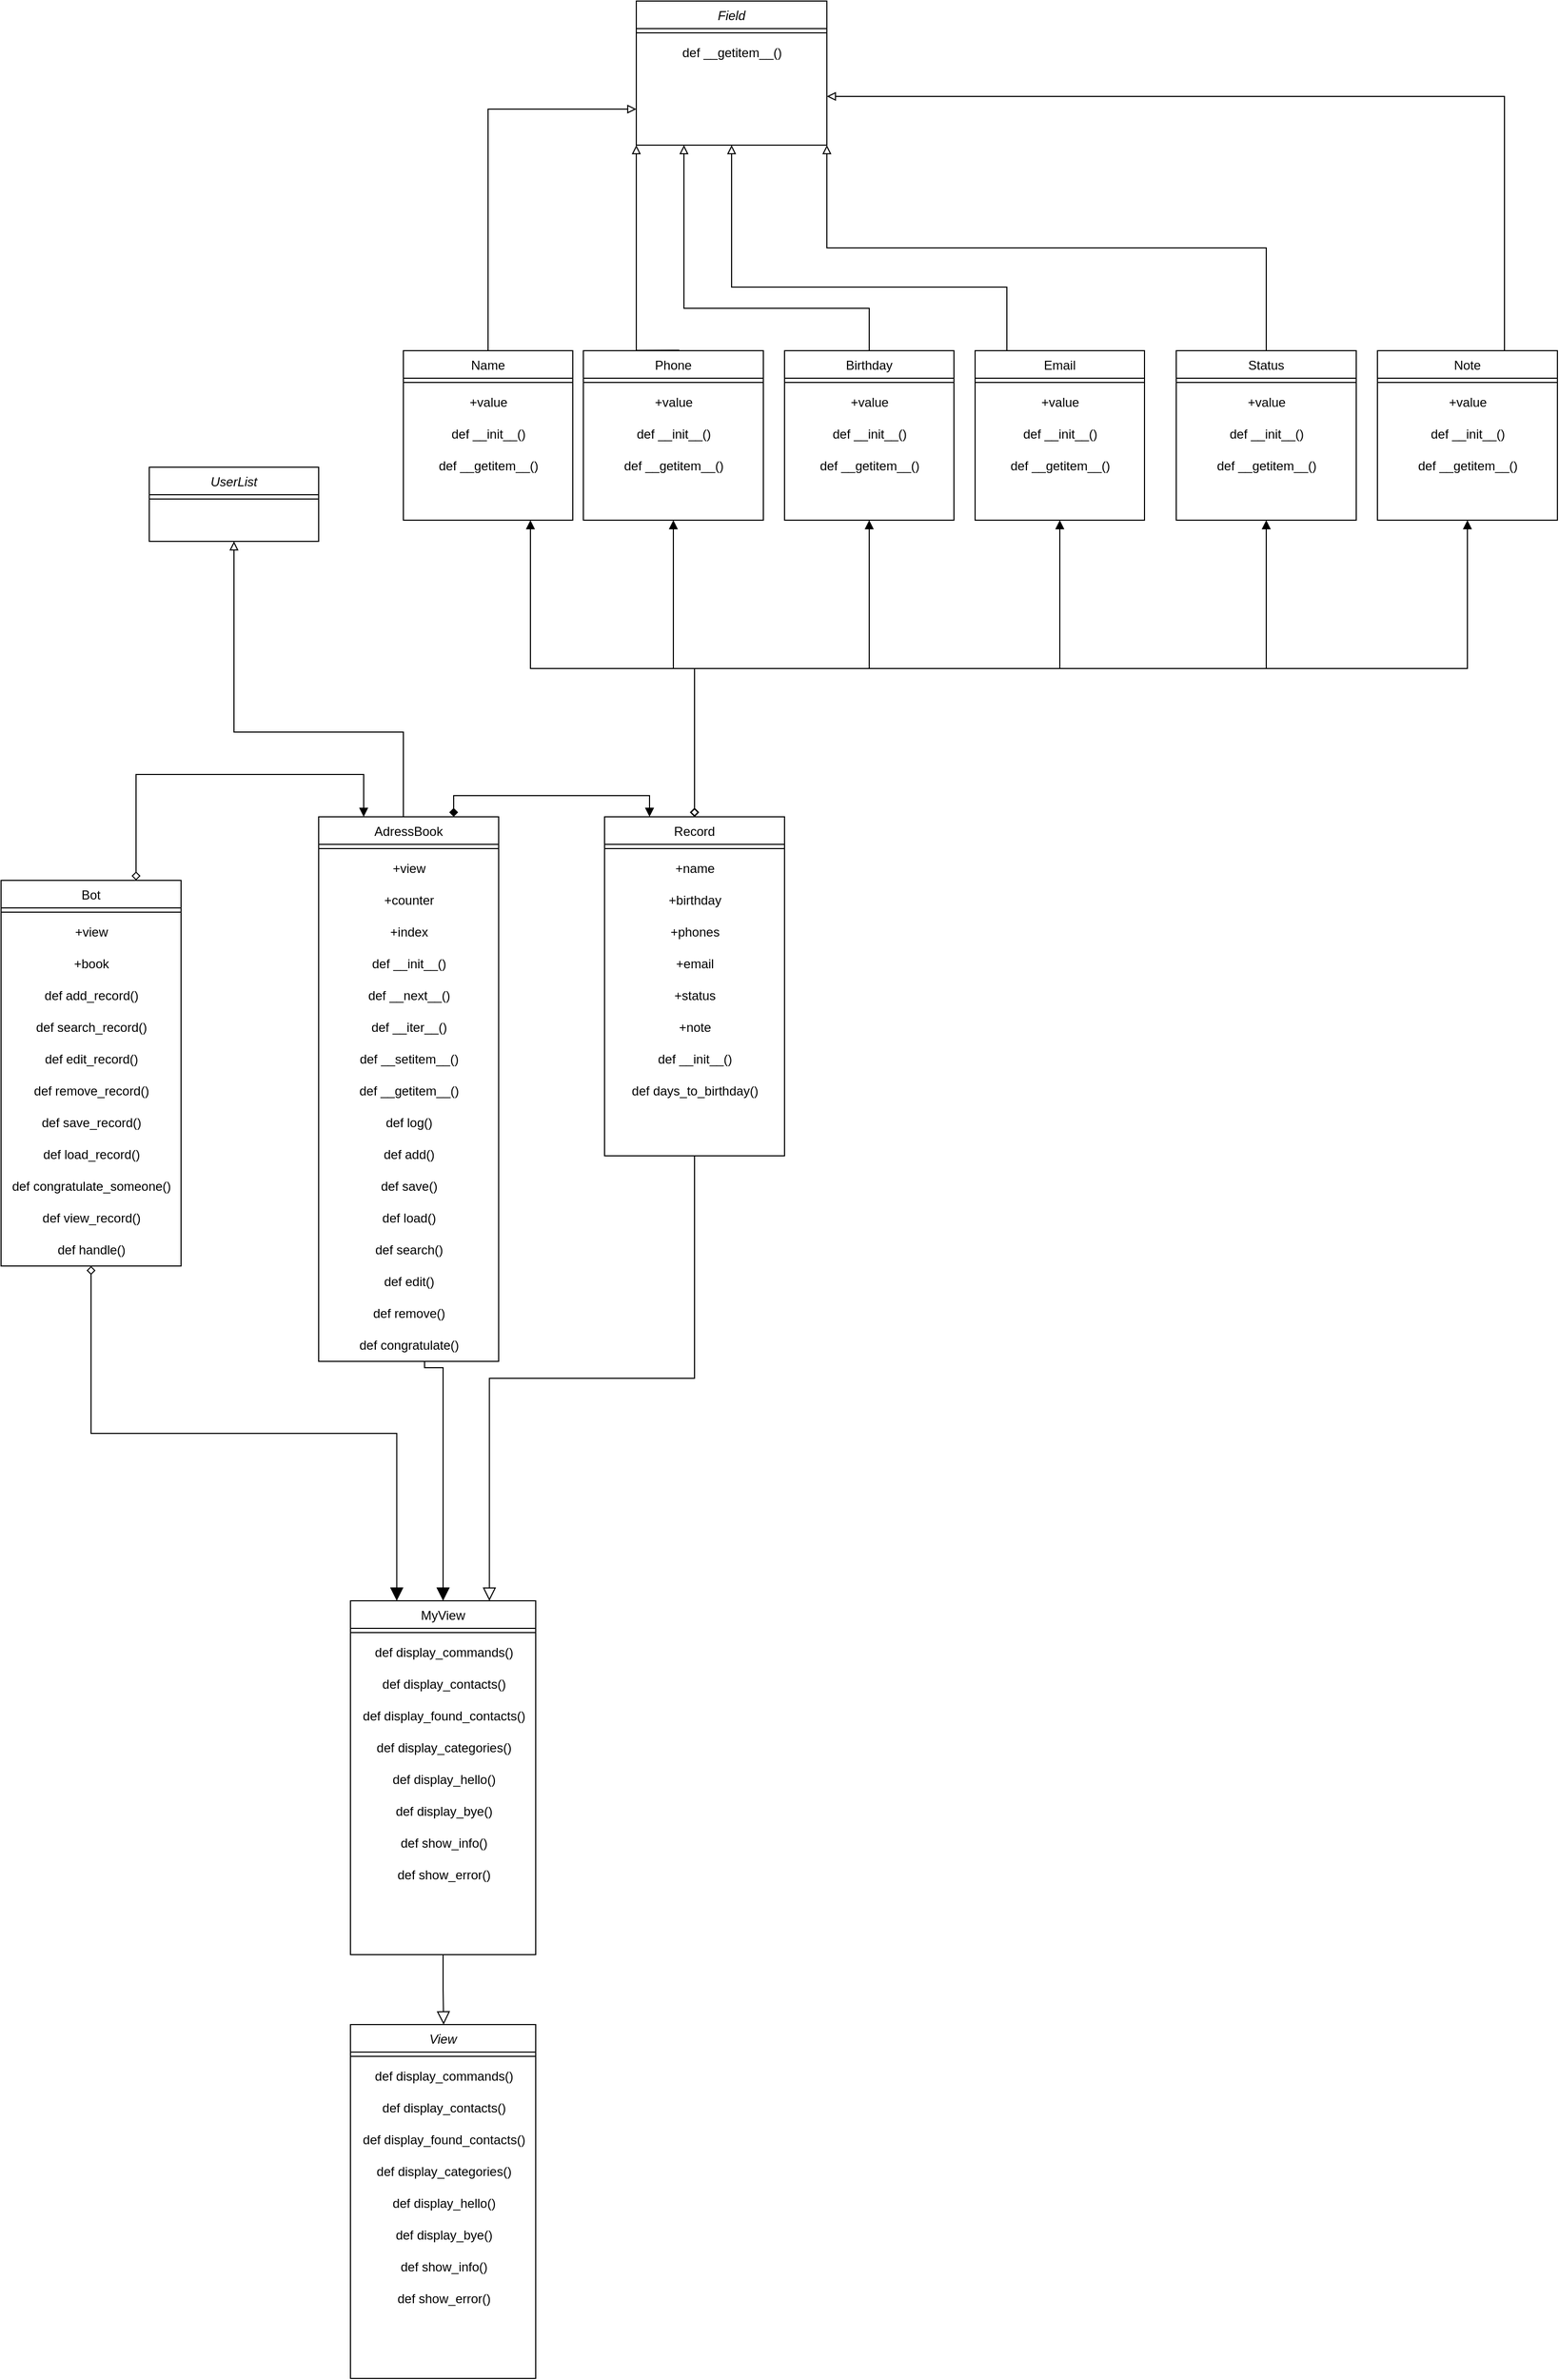 <mxfile version="21.6.5" type="device">
  <diagram id="C5RBs43oDa-KdzZeNtuy" name="Page-1">
    <mxGraphModel dx="1434" dy="1925" grid="1" gridSize="10" guides="1" tooltips="1" connect="1" arrows="1" fold="1" page="1" pageScale="1" pageWidth="827" pageHeight="1169" math="0" shadow="0">
      <root>
        <mxCell id="WIyWlLk6GJQsqaUBKTNV-0" />
        <mxCell id="WIyWlLk6GJQsqaUBKTNV-1" parent="WIyWlLk6GJQsqaUBKTNV-0" />
        <mxCell id="T7vYyCKPLBYJbimaWmHa-250" style="edgeStyle=orthogonalEdgeStyle;rounded=0;orthogonalLoop=1;jettySize=auto;html=1;exitX=0.75;exitY=0;exitDx=0;exitDy=0;entryX=0.25;entryY=0;entryDx=0;entryDy=0;fontFamily=Helvetica;fontSize=12;fontColor=default;endArrow=block;endFill=1;startArrow=diamond;startFill=0;" edge="1" parent="WIyWlLk6GJQsqaUBKTNV-1" source="zkfFHV4jXpPFQw0GAbJ--6" target="zkfFHV4jXpPFQw0GAbJ--13">
          <mxGeometry relative="1" as="geometry">
            <Array as="points">
              <mxPoint x="188" y="-160" />
              <mxPoint x="403" y="-160" />
            </Array>
          </mxGeometry>
        </mxCell>
        <mxCell id="zkfFHV4jXpPFQw0GAbJ--6" value="Bot" style="swimlane;fontStyle=0;align=center;verticalAlign=top;childLayout=stackLayout;horizontal=1;startSize=26;horizontalStack=0;resizeParent=1;resizeLast=0;collapsible=1;marginBottom=0;rounded=0;shadow=0;strokeWidth=1;" parent="WIyWlLk6GJQsqaUBKTNV-1" vertex="1">
          <mxGeometry x="60" y="-60" width="170" height="364" as="geometry">
            <mxRectangle x="130" y="380" width="160" height="26" as="alternateBounds" />
          </mxGeometry>
        </mxCell>
        <mxCell id="zkfFHV4jXpPFQw0GAbJ--9" value="" style="line;html=1;strokeWidth=1;align=left;verticalAlign=middle;spacingTop=-1;spacingLeft=3;spacingRight=3;rotatable=0;labelPosition=right;points=[];portConstraint=eastwest;" parent="zkfFHV4jXpPFQw0GAbJ--6" vertex="1">
          <mxGeometry y="26" width="170" height="8" as="geometry" />
        </mxCell>
        <mxCell id="T7vYyCKPLBYJbimaWmHa-43" value="+view" style="text;html=1;align=center;verticalAlign=middle;resizable=0;points=[];autosize=1;strokeColor=none;fillColor=none;fontSize=12;fontFamily=Helvetica;fontColor=default;" vertex="1" parent="zkfFHV4jXpPFQw0GAbJ--6">
          <mxGeometry y="34" width="170" height="30" as="geometry" />
        </mxCell>
        <mxCell id="T7vYyCKPLBYJbimaWmHa-252" value="+book" style="text;html=1;align=center;verticalAlign=middle;resizable=0;points=[];autosize=1;strokeColor=none;fillColor=none;fontSize=12;fontFamily=Helvetica;fontColor=default;" vertex="1" parent="zkfFHV4jXpPFQw0GAbJ--6">
          <mxGeometry y="64" width="170" height="30" as="geometry" />
        </mxCell>
        <mxCell id="T7vYyCKPLBYJbimaWmHa-35" value="def add_record()" style="text;html=1;align=center;verticalAlign=middle;resizable=0;points=[];autosize=1;strokeColor=none;fillColor=none;fontSize=12;fontFamily=Helvetica;fontColor=default;" vertex="1" parent="zkfFHV4jXpPFQw0GAbJ--6">
          <mxGeometry y="94" width="170" height="30" as="geometry" />
        </mxCell>
        <mxCell id="T7vYyCKPLBYJbimaWmHa-36" value="def search_record()" style="text;html=1;align=center;verticalAlign=middle;resizable=0;points=[];autosize=1;strokeColor=none;fillColor=none;fontSize=12;fontFamily=Helvetica;fontColor=default;" vertex="1" parent="zkfFHV4jXpPFQw0GAbJ--6">
          <mxGeometry y="124" width="170" height="30" as="geometry" />
        </mxCell>
        <mxCell id="T7vYyCKPLBYJbimaWmHa-37" value="def edit_record()" style="text;html=1;align=center;verticalAlign=middle;resizable=0;points=[];autosize=1;strokeColor=none;fillColor=none;fontSize=12;fontFamily=Helvetica;fontColor=default;" vertex="1" parent="zkfFHV4jXpPFQw0GAbJ--6">
          <mxGeometry y="154" width="170" height="30" as="geometry" />
        </mxCell>
        <mxCell id="T7vYyCKPLBYJbimaWmHa-38" value="def remove_record()" style="text;html=1;align=center;verticalAlign=middle;resizable=0;points=[];autosize=1;strokeColor=none;fillColor=none;fontSize=12;fontFamily=Helvetica;fontColor=default;" vertex="1" parent="zkfFHV4jXpPFQw0GAbJ--6">
          <mxGeometry y="184" width="170" height="30" as="geometry" />
        </mxCell>
        <mxCell id="T7vYyCKPLBYJbimaWmHa-39" value="def save_record()" style="text;html=1;align=center;verticalAlign=middle;resizable=0;points=[];autosize=1;strokeColor=none;fillColor=none;fontSize=12;fontFamily=Helvetica;fontColor=default;" vertex="1" parent="zkfFHV4jXpPFQw0GAbJ--6">
          <mxGeometry y="214" width="170" height="30" as="geometry" />
        </mxCell>
        <mxCell id="T7vYyCKPLBYJbimaWmHa-40" value="def load_record()" style="text;html=1;align=center;verticalAlign=middle;resizable=0;points=[];autosize=1;strokeColor=none;fillColor=none;fontSize=12;fontFamily=Helvetica;fontColor=default;" vertex="1" parent="zkfFHV4jXpPFQw0GAbJ--6">
          <mxGeometry y="244" width="170" height="30" as="geometry" />
        </mxCell>
        <mxCell id="T7vYyCKPLBYJbimaWmHa-41" value="def congratulate_someone()" style="text;html=1;align=center;verticalAlign=middle;resizable=0;points=[];autosize=1;strokeColor=none;fillColor=none;fontSize=12;fontFamily=Helvetica;fontColor=default;" vertex="1" parent="zkfFHV4jXpPFQw0GAbJ--6">
          <mxGeometry y="274" width="170" height="30" as="geometry" />
        </mxCell>
        <mxCell id="T7vYyCKPLBYJbimaWmHa-42" value="def view_record()" style="text;html=1;align=center;verticalAlign=middle;resizable=0;points=[];autosize=1;strokeColor=none;fillColor=none;fontSize=12;fontFamily=Helvetica;fontColor=default;" vertex="1" parent="zkfFHV4jXpPFQw0GAbJ--6">
          <mxGeometry y="304" width="170" height="30" as="geometry" />
        </mxCell>
        <mxCell id="T7vYyCKPLBYJbimaWmHa-253" value="def handle()" style="text;html=1;align=center;verticalAlign=middle;resizable=0;points=[];autosize=1;strokeColor=none;fillColor=none;fontSize=12;fontFamily=Helvetica;fontColor=default;" vertex="1" parent="zkfFHV4jXpPFQw0GAbJ--6">
          <mxGeometry y="334" width="170" height="30" as="geometry" />
        </mxCell>
        <mxCell id="zkfFHV4jXpPFQw0GAbJ--12" value="" style="endArrow=block;endSize=10;endFill=1;shadow=0;strokeWidth=1;rounded=0;edgeStyle=elbowEdgeStyle;elbow=vertical;entryX=0.25;entryY=0;entryDx=0;entryDy=0;startArrow=diamond;startFill=0;" parent="WIyWlLk6GJQsqaUBKTNV-1" source="zkfFHV4jXpPFQw0GAbJ--6" target="T7vYyCKPLBYJbimaWmHa-2" edge="1">
          <mxGeometry width="160" relative="1" as="geometry">
            <mxPoint x="200" y="203" as="sourcePoint" />
            <mxPoint x="470" y="580" as="targetPoint" />
          </mxGeometry>
        </mxCell>
        <mxCell id="T7vYyCKPLBYJbimaWmHa-247" style="edgeStyle=orthogonalEdgeStyle;rounded=0;orthogonalLoop=1;jettySize=auto;html=1;exitX=0.5;exitY=0;exitDx=0;exitDy=0;entryX=0.5;entryY=1;entryDx=0;entryDy=0;fontFamily=Helvetica;fontSize=12;fontColor=default;endArrow=block;endFill=0;" edge="1" parent="WIyWlLk6GJQsqaUBKTNV-1" source="zkfFHV4jXpPFQw0GAbJ--13" target="T7vYyCKPLBYJbimaWmHa-44">
          <mxGeometry relative="1" as="geometry">
            <Array as="points">
              <mxPoint x="440" y="-200" />
              <mxPoint x="280" y="-200" />
            </Array>
          </mxGeometry>
        </mxCell>
        <mxCell id="T7vYyCKPLBYJbimaWmHa-249" style="edgeStyle=orthogonalEdgeStyle;rounded=0;orthogonalLoop=1;jettySize=auto;html=1;exitX=0.75;exitY=0;exitDx=0;exitDy=0;entryX=0.25;entryY=0;entryDx=0;entryDy=0;fontFamily=Helvetica;fontSize=12;fontColor=default;startArrow=diamond;startFill=1;endArrow=block;endFill=1;" edge="1" parent="WIyWlLk6GJQsqaUBKTNV-1" source="zkfFHV4jXpPFQw0GAbJ--13" target="zkfFHV4jXpPFQw0GAbJ--17">
          <mxGeometry relative="1" as="geometry" />
        </mxCell>
        <mxCell id="zkfFHV4jXpPFQw0GAbJ--13" value="AdressBook" style="swimlane;fontStyle=0;align=center;verticalAlign=top;childLayout=stackLayout;horizontal=1;startSize=26;horizontalStack=0;resizeParent=1;resizeLast=0;collapsible=1;marginBottom=0;rounded=0;shadow=0;strokeWidth=1;" parent="WIyWlLk6GJQsqaUBKTNV-1" vertex="1">
          <mxGeometry x="360" y="-120" width="170" height="514" as="geometry">
            <mxRectangle x="340" y="380" width="170" height="26" as="alternateBounds" />
          </mxGeometry>
        </mxCell>
        <mxCell id="zkfFHV4jXpPFQw0GAbJ--15" value="" style="line;html=1;strokeWidth=1;align=left;verticalAlign=middle;spacingTop=-1;spacingLeft=3;spacingRight=3;rotatable=0;labelPosition=right;points=[];portConstraint=eastwest;" parent="zkfFHV4jXpPFQw0GAbJ--13" vertex="1">
          <mxGeometry y="26" width="170" height="8" as="geometry" />
        </mxCell>
        <mxCell id="T7vYyCKPLBYJbimaWmHa-255" value="+view" style="text;html=1;align=center;verticalAlign=middle;resizable=0;points=[];autosize=1;strokeColor=none;fillColor=none;fontSize=12;fontFamily=Helvetica;fontColor=default;" vertex="1" parent="zkfFHV4jXpPFQw0GAbJ--13">
          <mxGeometry y="34" width="170" height="30" as="geometry" />
        </mxCell>
        <mxCell id="T7vYyCKPLBYJbimaWmHa-254" value="+counter" style="text;html=1;align=center;verticalAlign=middle;resizable=0;points=[];autosize=1;strokeColor=none;fillColor=none;fontSize=12;fontFamily=Helvetica;fontColor=default;" vertex="1" parent="zkfFHV4jXpPFQw0GAbJ--13">
          <mxGeometry y="64" width="170" height="30" as="geometry" />
        </mxCell>
        <mxCell id="T7vYyCKPLBYJbimaWmHa-256" value="+index" style="text;html=1;align=center;verticalAlign=middle;resizable=0;points=[];autosize=1;strokeColor=none;fillColor=none;fontSize=12;fontFamily=Helvetica;fontColor=default;" vertex="1" parent="zkfFHV4jXpPFQw0GAbJ--13">
          <mxGeometry y="94" width="170" height="30" as="geometry" />
        </mxCell>
        <mxCell id="T7vYyCKPLBYJbimaWmHa-48" value="def __init__()" style="text;html=1;align=center;verticalAlign=middle;resizable=0;points=[];autosize=1;strokeColor=none;fillColor=none;fontSize=12;fontFamily=Helvetica;fontColor=default;" vertex="1" parent="zkfFHV4jXpPFQw0GAbJ--13">
          <mxGeometry y="124" width="170" height="30" as="geometry" />
        </mxCell>
        <mxCell id="T7vYyCKPLBYJbimaWmHa-49" value="def __next__()" style="text;html=1;align=center;verticalAlign=middle;resizable=0;points=[];autosize=1;strokeColor=none;fillColor=none;fontSize=12;fontFamily=Helvetica;fontColor=default;" vertex="1" parent="zkfFHV4jXpPFQw0GAbJ--13">
          <mxGeometry y="154" width="170" height="30" as="geometry" />
        </mxCell>
        <mxCell id="T7vYyCKPLBYJbimaWmHa-50" value="def __iter__()" style="text;html=1;align=center;verticalAlign=middle;resizable=0;points=[];autosize=1;strokeColor=none;fillColor=none;fontSize=12;fontFamily=Helvetica;fontColor=default;" vertex="1" parent="zkfFHV4jXpPFQw0GAbJ--13">
          <mxGeometry y="184" width="170" height="30" as="geometry" />
        </mxCell>
        <mxCell id="T7vYyCKPLBYJbimaWmHa-51" value="def __setitem__()" style="text;html=1;align=center;verticalAlign=middle;resizable=0;points=[];autosize=1;strokeColor=none;fillColor=none;fontSize=12;fontFamily=Helvetica;fontColor=default;" vertex="1" parent="zkfFHV4jXpPFQw0GAbJ--13">
          <mxGeometry y="214" width="170" height="30" as="geometry" />
        </mxCell>
        <mxCell id="T7vYyCKPLBYJbimaWmHa-52" value="def __getitem__()" style="text;html=1;align=center;verticalAlign=middle;resizable=0;points=[];autosize=1;strokeColor=none;fillColor=none;fontSize=12;fontFamily=Helvetica;fontColor=default;" vertex="1" parent="zkfFHV4jXpPFQw0GAbJ--13">
          <mxGeometry y="244" width="170" height="30" as="geometry" />
        </mxCell>
        <mxCell id="T7vYyCKPLBYJbimaWmHa-53" value="def log()" style="text;html=1;align=center;verticalAlign=middle;resizable=0;points=[];autosize=1;strokeColor=none;fillColor=none;fontSize=12;fontFamily=Helvetica;fontColor=default;" vertex="1" parent="zkfFHV4jXpPFQw0GAbJ--13">
          <mxGeometry y="274" width="170" height="30" as="geometry" />
        </mxCell>
        <mxCell id="T7vYyCKPLBYJbimaWmHa-54" value="def add()" style="text;html=1;align=center;verticalAlign=middle;resizable=0;points=[];autosize=1;strokeColor=none;fillColor=none;fontSize=12;fontFamily=Helvetica;fontColor=default;" vertex="1" parent="zkfFHV4jXpPFQw0GAbJ--13">
          <mxGeometry y="304" width="170" height="30" as="geometry" />
        </mxCell>
        <mxCell id="T7vYyCKPLBYJbimaWmHa-55" value="def save()" style="text;html=1;align=center;verticalAlign=middle;resizable=0;points=[];autosize=1;strokeColor=none;fillColor=none;fontSize=12;fontFamily=Helvetica;fontColor=default;" vertex="1" parent="zkfFHV4jXpPFQw0GAbJ--13">
          <mxGeometry y="334" width="170" height="30" as="geometry" />
        </mxCell>
        <mxCell id="T7vYyCKPLBYJbimaWmHa-56" value="def load()" style="text;html=1;align=center;verticalAlign=middle;resizable=0;points=[];autosize=1;strokeColor=none;fillColor=none;fontSize=12;fontFamily=Helvetica;fontColor=default;" vertex="1" parent="zkfFHV4jXpPFQw0GAbJ--13">
          <mxGeometry y="364" width="170" height="30" as="geometry" />
        </mxCell>
        <mxCell id="T7vYyCKPLBYJbimaWmHa-57" value="def search()" style="text;html=1;align=center;verticalAlign=middle;resizable=0;points=[];autosize=1;strokeColor=none;fillColor=none;fontSize=12;fontFamily=Helvetica;fontColor=default;" vertex="1" parent="zkfFHV4jXpPFQw0GAbJ--13">
          <mxGeometry y="394" width="170" height="30" as="geometry" />
        </mxCell>
        <mxCell id="T7vYyCKPLBYJbimaWmHa-58" value="def edit()" style="text;html=1;align=center;verticalAlign=middle;resizable=0;points=[];autosize=1;strokeColor=none;fillColor=none;fontSize=12;fontFamily=Helvetica;fontColor=default;" vertex="1" parent="zkfFHV4jXpPFQw0GAbJ--13">
          <mxGeometry y="424" width="170" height="30" as="geometry" />
        </mxCell>
        <mxCell id="T7vYyCKPLBYJbimaWmHa-59" value="def remove()" style="text;html=1;align=center;verticalAlign=middle;resizable=0;points=[];autosize=1;strokeColor=none;fillColor=none;fontSize=12;fontFamily=Helvetica;fontColor=default;" vertex="1" parent="zkfFHV4jXpPFQw0GAbJ--13">
          <mxGeometry y="454" width="170" height="30" as="geometry" />
        </mxCell>
        <mxCell id="T7vYyCKPLBYJbimaWmHa-60" value="def congratulate()" style="text;html=1;align=center;verticalAlign=middle;resizable=0;points=[];autosize=1;strokeColor=none;fillColor=none;fontSize=12;fontFamily=Helvetica;fontColor=default;" vertex="1" parent="zkfFHV4jXpPFQw0GAbJ--13">
          <mxGeometry y="484" width="170" height="30" as="geometry" />
        </mxCell>
        <mxCell id="zkfFHV4jXpPFQw0GAbJ--16" value="" style="endArrow=block;endSize=10;endFill=1;shadow=0;strokeWidth=1;rounded=0;edgeStyle=elbowEdgeStyle;elbow=vertical;entryX=0.5;entryY=0;entryDx=0;entryDy=0;" parent="WIyWlLk6GJQsqaUBKTNV-1" source="zkfFHV4jXpPFQw0GAbJ--13" target="T7vYyCKPLBYJbimaWmHa-2" edge="1">
          <mxGeometry width="160" relative="1" as="geometry">
            <mxPoint x="210" y="373" as="sourcePoint" />
            <mxPoint x="430" y="520" as="targetPoint" />
            <Array as="points">
              <mxPoint x="460" y="400" />
            </Array>
          </mxGeometry>
        </mxCell>
        <mxCell id="T7vYyCKPLBYJbimaWmHa-241" style="edgeStyle=orthogonalEdgeStyle;rounded=0;orthogonalLoop=1;jettySize=auto;html=1;exitX=0.5;exitY=0;exitDx=0;exitDy=0;entryX=0.75;entryY=1;entryDx=0;entryDy=0;fontFamily=Helvetica;fontSize=12;fontColor=default;startArrow=diamond;startFill=0;endArrow=block;endFill=1;" edge="1" parent="WIyWlLk6GJQsqaUBKTNV-1" source="zkfFHV4jXpPFQw0GAbJ--17" target="T7vYyCKPLBYJbimaWmHa-110">
          <mxGeometry relative="1" as="geometry" />
        </mxCell>
        <mxCell id="T7vYyCKPLBYJbimaWmHa-242" style="edgeStyle=orthogonalEdgeStyle;rounded=0;orthogonalLoop=1;jettySize=auto;html=1;exitX=0.5;exitY=0;exitDx=0;exitDy=0;entryX=0.5;entryY=1;entryDx=0;entryDy=0;fontFamily=Helvetica;fontSize=12;fontColor=default;startArrow=diamond;startFill=0;endArrow=block;endFill=1;" edge="1" parent="WIyWlLk6GJQsqaUBKTNV-1" source="zkfFHV4jXpPFQw0GAbJ--17" target="T7vYyCKPLBYJbimaWmHa-127">
          <mxGeometry relative="1" as="geometry" />
        </mxCell>
        <mxCell id="T7vYyCKPLBYJbimaWmHa-243" style="edgeStyle=orthogonalEdgeStyle;rounded=0;orthogonalLoop=1;jettySize=auto;html=1;exitX=0.5;exitY=0;exitDx=0;exitDy=0;entryX=0.5;entryY=1;entryDx=0;entryDy=0;fontFamily=Helvetica;fontSize=12;fontColor=default;startArrow=diamond;startFill=0;endArrow=block;endFill=1;" edge="1" parent="WIyWlLk6GJQsqaUBKTNV-1" source="zkfFHV4jXpPFQw0GAbJ--17" target="T7vYyCKPLBYJbimaWmHa-145">
          <mxGeometry relative="1" as="geometry" />
        </mxCell>
        <mxCell id="T7vYyCKPLBYJbimaWmHa-244" style="edgeStyle=orthogonalEdgeStyle;rounded=0;orthogonalLoop=1;jettySize=auto;html=1;exitX=0.5;exitY=0;exitDx=0;exitDy=0;entryX=0.5;entryY=1;entryDx=0;entryDy=0;fontFamily=Helvetica;fontSize=12;fontColor=default;startArrow=diamond;startFill=0;targetPerimeterSpacing=1;endArrow=block;endFill=1;" edge="1" parent="WIyWlLk6GJQsqaUBKTNV-1" source="zkfFHV4jXpPFQw0GAbJ--17" target="T7vYyCKPLBYJbimaWmHa-166">
          <mxGeometry relative="1" as="geometry" />
        </mxCell>
        <mxCell id="T7vYyCKPLBYJbimaWmHa-245" style="edgeStyle=orthogonalEdgeStyle;rounded=0;orthogonalLoop=1;jettySize=auto;html=1;exitX=0.5;exitY=0;exitDx=0;exitDy=0;entryX=0.5;entryY=1;entryDx=0;entryDy=0;fontFamily=Helvetica;fontSize=12;fontColor=default;startArrow=diamond;startFill=0;endArrow=block;endFill=1;" edge="1" parent="WIyWlLk6GJQsqaUBKTNV-1" source="zkfFHV4jXpPFQw0GAbJ--17" target="T7vYyCKPLBYJbimaWmHa-187">
          <mxGeometry relative="1" as="geometry" />
        </mxCell>
        <mxCell id="T7vYyCKPLBYJbimaWmHa-246" style="edgeStyle=orthogonalEdgeStyle;rounded=0;orthogonalLoop=1;jettySize=auto;html=1;exitX=0.5;exitY=0;exitDx=0;exitDy=0;entryX=0.5;entryY=1;entryDx=0;entryDy=0;fontFamily=Helvetica;fontSize=12;fontColor=default;startArrow=diamond;startFill=0;endArrow=block;endFill=1;" edge="1" parent="WIyWlLk6GJQsqaUBKTNV-1" source="zkfFHV4jXpPFQw0GAbJ--17" target="T7vYyCKPLBYJbimaWmHa-208">
          <mxGeometry relative="1" as="geometry" />
        </mxCell>
        <mxCell id="zkfFHV4jXpPFQw0GAbJ--17" value="Record" style="swimlane;fontStyle=0;align=center;verticalAlign=top;childLayout=stackLayout;horizontal=1;startSize=26;horizontalStack=0;resizeParent=1;resizeLast=0;collapsible=1;marginBottom=0;rounded=0;shadow=0;strokeWidth=1;" parent="WIyWlLk6GJQsqaUBKTNV-1" vertex="1">
          <mxGeometry x="630" y="-120" width="170" height="320" as="geometry">
            <mxRectangle x="550" y="140" width="160" height="26" as="alternateBounds" />
          </mxGeometry>
        </mxCell>
        <mxCell id="zkfFHV4jXpPFQw0GAbJ--23" value="" style="line;html=1;strokeWidth=1;align=left;verticalAlign=middle;spacingTop=-1;spacingLeft=3;spacingRight=3;rotatable=0;labelPosition=right;points=[];portConstraint=eastwest;" parent="zkfFHV4jXpPFQw0GAbJ--17" vertex="1">
          <mxGeometry y="26" width="170" height="8" as="geometry" />
        </mxCell>
        <mxCell id="T7vYyCKPLBYJbimaWmHa-65" value="+name" style="text;html=1;align=center;verticalAlign=middle;resizable=0;points=[];autosize=1;strokeColor=none;fillColor=none;fontSize=12;fontFamily=Helvetica;fontColor=default;" vertex="1" parent="zkfFHV4jXpPFQw0GAbJ--17">
          <mxGeometry y="34" width="170" height="30" as="geometry" />
        </mxCell>
        <mxCell id="T7vYyCKPLBYJbimaWmHa-66" value="+birthday" style="text;html=1;align=center;verticalAlign=middle;resizable=0;points=[];autosize=1;strokeColor=none;fillColor=none;fontSize=12;fontFamily=Helvetica;fontColor=default;" vertex="1" parent="zkfFHV4jXpPFQw0GAbJ--17">
          <mxGeometry y="64" width="170" height="30" as="geometry" />
        </mxCell>
        <mxCell id="T7vYyCKPLBYJbimaWmHa-67" value="+phones" style="text;html=1;align=center;verticalAlign=middle;resizable=0;points=[];autosize=1;strokeColor=none;fillColor=none;fontSize=12;fontFamily=Helvetica;fontColor=default;" vertex="1" parent="zkfFHV4jXpPFQw0GAbJ--17">
          <mxGeometry y="94" width="170" height="30" as="geometry" />
        </mxCell>
        <mxCell id="T7vYyCKPLBYJbimaWmHa-68" value="+email" style="text;html=1;align=center;verticalAlign=middle;resizable=0;points=[];autosize=1;strokeColor=none;fillColor=none;fontSize=12;fontFamily=Helvetica;fontColor=default;" vertex="1" parent="zkfFHV4jXpPFQw0GAbJ--17">
          <mxGeometry y="124" width="170" height="30" as="geometry" />
        </mxCell>
        <mxCell id="T7vYyCKPLBYJbimaWmHa-69" value="+status" style="text;html=1;align=center;verticalAlign=middle;resizable=0;points=[];autosize=1;strokeColor=none;fillColor=none;fontSize=12;fontFamily=Helvetica;fontColor=default;" vertex="1" parent="zkfFHV4jXpPFQw0GAbJ--17">
          <mxGeometry y="154" width="170" height="30" as="geometry" />
        </mxCell>
        <mxCell id="T7vYyCKPLBYJbimaWmHa-70" value="+note" style="text;html=1;align=center;verticalAlign=middle;resizable=0;points=[];autosize=1;strokeColor=none;fillColor=none;fontSize=12;fontFamily=Helvetica;fontColor=default;" vertex="1" parent="zkfFHV4jXpPFQw0GAbJ--17">
          <mxGeometry y="184" width="170" height="30" as="geometry" />
        </mxCell>
        <mxCell id="T7vYyCKPLBYJbimaWmHa-63" value="def __init__()" style="text;html=1;align=center;verticalAlign=middle;resizable=0;points=[];autosize=1;strokeColor=none;fillColor=none;fontSize=12;fontFamily=Helvetica;fontColor=default;" vertex="1" parent="zkfFHV4jXpPFQw0GAbJ--17">
          <mxGeometry y="214" width="170" height="30" as="geometry" />
        </mxCell>
        <mxCell id="T7vYyCKPLBYJbimaWmHa-64" value="def days_to_birthday()" style="text;html=1;align=center;verticalAlign=middle;resizable=0;points=[];autosize=1;strokeColor=none;fillColor=none;fontSize=12;fontFamily=Helvetica;fontColor=default;" vertex="1" parent="zkfFHV4jXpPFQw0GAbJ--17">
          <mxGeometry y="244" width="170" height="30" as="geometry" />
        </mxCell>
        <mxCell id="T7vYyCKPLBYJbimaWmHa-2" value="MyView" style="swimlane;fontStyle=0;align=center;verticalAlign=top;childLayout=stackLayout;horizontal=1;startSize=26;horizontalStack=0;resizeParent=1;resizeLast=0;collapsible=1;marginBottom=0;rounded=0;shadow=0;strokeWidth=1;" vertex="1" parent="WIyWlLk6GJQsqaUBKTNV-1">
          <mxGeometry x="390" y="620" width="175" height="334" as="geometry">
            <mxRectangle x="230" y="140" width="160" height="26" as="alternateBounds" />
          </mxGeometry>
        </mxCell>
        <mxCell id="T7vYyCKPLBYJbimaWmHa-3" value="" style="line;html=1;strokeWidth=1;align=left;verticalAlign=middle;spacingTop=-1;spacingLeft=3;spacingRight=3;rotatable=0;labelPosition=right;points=[];portConstraint=eastwest;" vertex="1" parent="T7vYyCKPLBYJbimaWmHa-2">
          <mxGeometry y="26" width="175" height="8" as="geometry" />
        </mxCell>
        <mxCell id="T7vYyCKPLBYJbimaWmHa-4" value="def display_commands()" style="text;html=1;align=center;verticalAlign=middle;resizable=0;points=[];autosize=1;strokeColor=none;fillColor=none;" vertex="1" parent="T7vYyCKPLBYJbimaWmHa-2">
          <mxGeometry y="34" width="175" height="30" as="geometry" />
        </mxCell>
        <mxCell id="T7vYyCKPLBYJbimaWmHa-7" value="def display_contacts()" style="text;html=1;align=center;verticalAlign=middle;resizable=0;points=[];autosize=1;strokeColor=none;fillColor=none;fontSize=12;fontFamily=Helvetica;fontColor=default;" vertex="1" parent="T7vYyCKPLBYJbimaWmHa-2">
          <mxGeometry y="64" width="175" height="30" as="geometry" />
        </mxCell>
        <mxCell id="T7vYyCKPLBYJbimaWmHa-8" value="def display_found_contacts()" style="text;html=1;align=center;verticalAlign=middle;resizable=0;points=[];autosize=1;strokeColor=none;fillColor=none;fontSize=12;fontFamily=Helvetica;fontColor=default;" vertex="1" parent="T7vYyCKPLBYJbimaWmHa-2">
          <mxGeometry y="94" width="175" height="30" as="geometry" />
        </mxCell>
        <mxCell id="T7vYyCKPLBYJbimaWmHa-9" value="def display_categories()" style="text;html=1;align=center;verticalAlign=middle;resizable=0;points=[];autosize=1;strokeColor=none;fillColor=none;fontSize=12;fontFamily=Helvetica;fontColor=default;" vertex="1" parent="T7vYyCKPLBYJbimaWmHa-2">
          <mxGeometry y="124" width="175" height="30" as="geometry" />
        </mxCell>
        <mxCell id="T7vYyCKPLBYJbimaWmHa-10" value="def display_hello()" style="text;html=1;align=center;verticalAlign=middle;resizable=0;points=[];autosize=1;strokeColor=none;fillColor=none;fontSize=12;fontFamily=Helvetica;fontColor=default;" vertex="1" parent="T7vYyCKPLBYJbimaWmHa-2">
          <mxGeometry y="154" width="175" height="30" as="geometry" />
        </mxCell>
        <mxCell id="T7vYyCKPLBYJbimaWmHa-11" value="def display_bye()" style="text;html=1;align=center;verticalAlign=middle;resizable=0;points=[];autosize=1;strokeColor=none;fillColor=none;fontSize=12;fontFamily=Helvetica;fontColor=default;" vertex="1" parent="T7vYyCKPLBYJbimaWmHa-2">
          <mxGeometry y="184" width="175" height="30" as="geometry" />
        </mxCell>
        <mxCell id="T7vYyCKPLBYJbimaWmHa-12" value="def show_info()" style="text;html=1;align=center;verticalAlign=middle;resizable=0;points=[];autosize=1;strokeColor=none;fillColor=none;fontSize=12;fontFamily=Helvetica;fontColor=default;" vertex="1" parent="T7vYyCKPLBYJbimaWmHa-2">
          <mxGeometry y="214" width="175" height="30" as="geometry" />
        </mxCell>
        <mxCell id="T7vYyCKPLBYJbimaWmHa-13" value="def show_error()" style="text;html=1;align=center;verticalAlign=middle;resizable=0;points=[];autosize=1;strokeColor=none;fillColor=none;fontSize=12;fontFamily=Helvetica;fontColor=default;" vertex="1" parent="T7vYyCKPLBYJbimaWmHa-2">
          <mxGeometry y="244" width="175" height="30" as="geometry" />
        </mxCell>
        <mxCell id="T7vYyCKPLBYJbimaWmHa-23" value="View" style="swimlane;fontStyle=2;align=center;verticalAlign=top;childLayout=stackLayout;horizontal=1;startSize=26;horizontalStack=0;resizeParent=1;resizeLast=0;collapsible=1;marginBottom=0;rounded=0;shadow=0;strokeWidth=1;" vertex="1" parent="WIyWlLk6GJQsqaUBKTNV-1">
          <mxGeometry x="390" y="1020" width="175" height="334" as="geometry">
            <mxRectangle x="230" y="140" width="160" height="26" as="alternateBounds" />
          </mxGeometry>
        </mxCell>
        <mxCell id="T7vYyCKPLBYJbimaWmHa-24" value="" style="line;html=1;strokeWidth=1;align=left;verticalAlign=middle;spacingTop=-1;spacingLeft=3;spacingRight=3;rotatable=0;labelPosition=right;points=[];portConstraint=eastwest;" vertex="1" parent="T7vYyCKPLBYJbimaWmHa-23">
          <mxGeometry y="26" width="175" height="8" as="geometry" />
        </mxCell>
        <mxCell id="T7vYyCKPLBYJbimaWmHa-25" value="def display_commands()" style="text;html=1;align=center;verticalAlign=middle;resizable=0;points=[];autosize=1;strokeColor=none;fillColor=none;" vertex="1" parent="T7vYyCKPLBYJbimaWmHa-23">
          <mxGeometry y="34" width="175" height="30" as="geometry" />
        </mxCell>
        <mxCell id="T7vYyCKPLBYJbimaWmHa-26" value="def display_contacts()" style="text;html=1;align=center;verticalAlign=middle;resizable=0;points=[];autosize=1;strokeColor=none;fillColor=none;fontSize=12;fontFamily=Helvetica;fontColor=default;" vertex="1" parent="T7vYyCKPLBYJbimaWmHa-23">
          <mxGeometry y="64" width="175" height="30" as="geometry" />
        </mxCell>
        <mxCell id="T7vYyCKPLBYJbimaWmHa-27" value="def display_found_contacts()" style="text;html=1;align=center;verticalAlign=middle;resizable=0;points=[];autosize=1;strokeColor=none;fillColor=none;fontSize=12;fontFamily=Helvetica;fontColor=default;" vertex="1" parent="T7vYyCKPLBYJbimaWmHa-23">
          <mxGeometry y="94" width="175" height="30" as="geometry" />
        </mxCell>
        <mxCell id="T7vYyCKPLBYJbimaWmHa-28" value="def display_categories()" style="text;html=1;align=center;verticalAlign=middle;resizable=0;points=[];autosize=1;strokeColor=none;fillColor=none;fontSize=12;fontFamily=Helvetica;fontColor=default;" vertex="1" parent="T7vYyCKPLBYJbimaWmHa-23">
          <mxGeometry y="124" width="175" height="30" as="geometry" />
        </mxCell>
        <mxCell id="T7vYyCKPLBYJbimaWmHa-29" value="def display_hello()" style="text;html=1;align=center;verticalAlign=middle;resizable=0;points=[];autosize=1;strokeColor=none;fillColor=none;fontSize=12;fontFamily=Helvetica;fontColor=default;" vertex="1" parent="T7vYyCKPLBYJbimaWmHa-23">
          <mxGeometry y="154" width="175" height="30" as="geometry" />
        </mxCell>
        <mxCell id="T7vYyCKPLBYJbimaWmHa-30" value="def display_bye()" style="text;html=1;align=center;verticalAlign=middle;resizable=0;points=[];autosize=1;strokeColor=none;fillColor=none;fontSize=12;fontFamily=Helvetica;fontColor=default;" vertex="1" parent="T7vYyCKPLBYJbimaWmHa-23">
          <mxGeometry y="184" width="175" height="30" as="geometry" />
        </mxCell>
        <mxCell id="T7vYyCKPLBYJbimaWmHa-31" value="def show_info()" style="text;html=1;align=center;verticalAlign=middle;resizable=0;points=[];autosize=1;strokeColor=none;fillColor=none;fontSize=12;fontFamily=Helvetica;fontColor=default;" vertex="1" parent="T7vYyCKPLBYJbimaWmHa-23">
          <mxGeometry y="214" width="175" height="30" as="geometry" />
        </mxCell>
        <mxCell id="T7vYyCKPLBYJbimaWmHa-32" value="def show_error()" style="text;html=1;align=center;verticalAlign=middle;resizable=0;points=[];autosize=1;strokeColor=none;fillColor=none;fontSize=12;fontFamily=Helvetica;fontColor=default;" vertex="1" parent="T7vYyCKPLBYJbimaWmHa-23">
          <mxGeometry y="244" width="175" height="30" as="geometry" />
        </mxCell>
        <mxCell id="T7vYyCKPLBYJbimaWmHa-33" value="" style="endArrow=block;endSize=10;endFill=0;shadow=0;strokeWidth=1;rounded=0;edgeStyle=elbowEdgeStyle;elbow=vertical;entryX=0.5;entryY=0;entryDx=0;entryDy=0;exitX=0.5;exitY=1;exitDx=0;exitDy=0;" edge="1" parent="WIyWlLk6GJQsqaUBKTNV-1" source="T7vYyCKPLBYJbimaWmHa-2">
          <mxGeometry width="160" relative="1" as="geometry">
            <mxPoint x="478" y="960" as="sourcePoint" />
            <mxPoint x="478" y="1020" as="targetPoint" />
          </mxGeometry>
        </mxCell>
        <mxCell id="T7vYyCKPLBYJbimaWmHa-34" value="" style="endArrow=block;endSize=10;endFill=0;shadow=0;strokeWidth=1;rounded=0;edgeStyle=elbowEdgeStyle;elbow=vertical;entryX=0.75;entryY=0;entryDx=0;entryDy=0;exitX=0.5;exitY=1;exitDx=0;exitDy=0;" edge="1" parent="WIyWlLk6GJQsqaUBKTNV-1" source="zkfFHV4jXpPFQw0GAbJ--17" target="T7vYyCKPLBYJbimaWmHa-2">
          <mxGeometry width="160" relative="1" as="geometry">
            <mxPoint x="710" y="400" as="sourcePoint" />
            <mxPoint x="598" y="640" as="targetPoint" />
          </mxGeometry>
        </mxCell>
        <mxCell id="T7vYyCKPLBYJbimaWmHa-44" value="UserList" style="swimlane;fontStyle=2;align=center;verticalAlign=top;childLayout=stackLayout;horizontal=1;startSize=26;horizontalStack=0;resizeParent=1;resizeLast=0;collapsible=1;marginBottom=0;rounded=0;shadow=0;strokeWidth=1;" vertex="1" parent="WIyWlLk6GJQsqaUBKTNV-1">
          <mxGeometry x="200" y="-450" width="160" height="70" as="geometry">
            <mxRectangle x="340" y="380" width="170" height="26" as="alternateBounds" />
          </mxGeometry>
        </mxCell>
        <mxCell id="T7vYyCKPLBYJbimaWmHa-45" value="" style="line;html=1;strokeWidth=1;align=left;verticalAlign=middle;spacingTop=-1;spacingLeft=3;spacingRight=3;rotatable=0;labelPosition=right;points=[];portConstraint=eastwest;" vertex="1" parent="T7vYyCKPLBYJbimaWmHa-44">
          <mxGeometry y="26" width="160" height="8" as="geometry" />
        </mxCell>
        <mxCell id="T7vYyCKPLBYJbimaWmHa-92" value="Field" style="swimlane;fontStyle=2;align=center;verticalAlign=top;childLayout=stackLayout;horizontal=1;startSize=26;horizontalStack=0;resizeParent=1;resizeLast=0;collapsible=1;marginBottom=0;rounded=0;shadow=0;strokeWidth=1;" vertex="1" parent="WIyWlLk6GJQsqaUBKTNV-1">
          <mxGeometry x="660" y="-890" width="180" height="136" as="geometry">
            <mxRectangle x="550" y="140" width="160" height="26" as="alternateBounds" />
          </mxGeometry>
        </mxCell>
        <mxCell id="T7vYyCKPLBYJbimaWmHa-93" value="" style="line;html=1;strokeWidth=1;align=left;verticalAlign=middle;spacingTop=-1;spacingLeft=3;spacingRight=3;rotatable=0;labelPosition=right;points=[];portConstraint=eastwest;" vertex="1" parent="T7vYyCKPLBYJbimaWmHa-92">
          <mxGeometry y="26" width="180" height="8" as="geometry" />
        </mxCell>
        <mxCell id="T7vYyCKPLBYJbimaWmHa-108" value="def __getitem__()" style="text;html=1;align=center;verticalAlign=middle;resizable=0;points=[];autosize=1;strokeColor=none;fillColor=none;fontSize=12;fontFamily=Helvetica;fontColor=default;" vertex="1" parent="T7vYyCKPLBYJbimaWmHa-92">
          <mxGeometry y="34" width="180" height="30" as="geometry" />
        </mxCell>
        <mxCell id="T7vYyCKPLBYJbimaWmHa-234" style="edgeStyle=orthogonalEdgeStyle;rounded=0;orthogonalLoop=1;jettySize=auto;html=1;exitX=0.5;exitY=0;exitDx=0;exitDy=0;fontFamily=Helvetica;fontSize=12;fontColor=default;strokeColor=#000000;endArrow=block;endFill=0;entryX=0;entryY=0.75;entryDx=0;entryDy=0;" edge="1" parent="WIyWlLk6GJQsqaUBKTNV-1" source="T7vYyCKPLBYJbimaWmHa-110" target="T7vYyCKPLBYJbimaWmHa-92">
          <mxGeometry relative="1" as="geometry">
            <mxPoint x="1190" y="-710" as="targetPoint" />
          </mxGeometry>
        </mxCell>
        <mxCell id="T7vYyCKPLBYJbimaWmHa-110" value="Name" style="swimlane;fontStyle=0;align=center;verticalAlign=top;childLayout=stackLayout;horizontal=1;startSize=26;horizontalStack=0;resizeParent=1;resizeLast=0;collapsible=1;marginBottom=0;rounded=0;shadow=0;strokeWidth=1;" vertex="1" parent="WIyWlLk6GJQsqaUBKTNV-1">
          <mxGeometry x="440" y="-560" width="160" height="160" as="geometry">
            <mxRectangle x="550" y="140" width="160" height="26" as="alternateBounds" />
          </mxGeometry>
        </mxCell>
        <mxCell id="T7vYyCKPLBYJbimaWmHa-111" value="" style="line;html=1;strokeWidth=1;align=left;verticalAlign=middle;spacingTop=-1;spacingLeft=3;spacingRight=3;rotatable=0;labelPosition=right;points=[];portConstraint=eastwest;" vertex="1" parent="T7vYyCKPLBYJbimaWmHa-110">
          <mxGeometry y="26" width="160" height="8" as="geometry" />
        </mxCell>
        <mxCell id="T7vYyCKPLBYJbimaWmHa-114" value="+value" style="text;html=1;align=center;verticalAlign=middle;resizable=0;points=[];autosize=1;strokeColor=none;fillColor=none;fontSize=12;fontFamily=Helvetica;fontColor=default;" vertex="1" parent="T7vYyCKPLBYJbimaWmHa-110">
          <mxGeometry y="34" width="160" height="30" as="geometry" />
        </mxCell>
        <mxCell id="T7vYyCKPLBYJbimaWmHa-112" value="def __init__()" style="text;html=1;align=center;verticalAlign=middle;resizable=0;points=[];autosize=1;strokeColor=none;fillColor=none;fontSize=12;fontFamily=Helvetica;fontColor=default;" vertex="1" parent="T7vYyCKPLBYJbimaWmHa-110">
          <mxGeometry y="64" width="160" height="30" as="geometry" />
        </mxCell>
        <mxCell id="T7vYyCKPLBYJbimaWmHa-113" value="def __getitem__()" style="text;html=1;align=center;verticalAlign=middle;resizable=0;points=[];autosize=1;strokeColor=none;fillColor=none;fontSize=12;fontFamily=Helvetica;fontColor=default;" vertex="1" parent="T7vYyCKPLBYJbimaWmHa-110">
          <mxGeometry y="94" width="160" height="30" as="geometry" />
        </mxCell>
        <mxCell id="T7vYyCKPLBYJbimaWmHa-127" value="Phone" style="swimlane;fontStyle=0;align=center;verticalAlign=top;childLayout=stackLayout;horizontal=1;startSize=26;horizontalStack=0;resizeParent=1;resizeLast=0;collapsible=1;marginBottom=0;rounded=0;shadow=0;strokeWidth=1;" vertex="1" parent="WIyWlLk6GJQsqaUBKTNV-1">
          <mxGeometry x="610" y="-560" width="170" height="160" as="geometry">
            <mxRectangle x="550" y="140" width="160" height="26" as="alternateBounds" />
          </mxGeometry>
        </mxCell>
        <mxCell id="T7vYyCKPLBYJbimaWmHa-128" value="" style="line;html=1;strokeWidth=1;align=left;verticalAlign=middle;spacingTop=-1;spacingLeft=3;spacingRight=3;rotatable=0;labelPosition=right;points=[];portConstraint=eastwest;" vertex="1" parent="T7vYyCKPLBYJbimaWmHa-127">
          <mxGeometry y="26" width="170" height="8" as="geometry" />
        </mxCell>
        <mxCell id="T7vYyCKPLBYJbimaWmHa-131" value="+value" style="text;html=1;align=center;verticalAlign=middle;resizable=0;points=[];autosize=1;strokeColor=none;fillColor=none;fontSize=12;fontFamily=Helvetica;fontColor=default;" vertex="1" parent="T7vYyCKPLBYJbimaWmHa-127">
          <mxGeometry y="34" width="170" height="30" as="geometry" />
        </mxCell>
        <mxCell id="T7vYyCKPLBYJbimaWmHa-129" value="def __init__()" style="text;html=1;align=center;verticalAlign=middle;resizable=0;points=[];autosize=1;strokeColor=none;fillColor=none;fontSize=12;fontFamily=Helvetica;fontColor=default;" vertex="1" parent="T7vYyCKPLBYJbimaWmHa-127">
          <mxGeometry y="64" width="170" height="30" as="geometry" />
        </mxCell>
        <mxCell id="T7vYyCKPLBYJbimaWmHa-130" value="def __getitem__()" style="text;html=1;align=center;verticalAlign=middle;resizable=0;points=[];autosize=1;strokeColor=none;fillColor=none;fontSize=12;fontFamily=Helvetica;fontColor=default;" vertex="1" parent="T7vYyCKPLBYJbimaWmHa-127">
          <mxGeometry y="94" width="170" height="30" as="geometry" />
        </mxCell>
        <mxCell id="T7vYyCKPLBYJbimaWmHa-237" style="edgeStyle=orthogonalEdgeStyle;rounded=0;orthogonalLoop=1;jettySize=auto;html=1;exitX=0.5;exitY=0;exitDx=0;exitDy=0;fontFamily=Helvetica;fontSize=12;fontColor=default;endArrow=block;endFill=0;entryX=0.25;entryY=1;entryDx=0;entryDy=0;" edge="1" parent="WIyWlLk6GJQsqaUBKTNV-1" source="T7vYyCKPLBYJbimaWmHa-145" target="T7vYyCKPLBYJbimaWmHa-92">
          <mxGeometry relative="1" as="geometry">
            <mxPoint x="1200" y="-750" as="targetPoint" />
            <Array as="points">
              <mxPoint x="880" y="-600" />
              <mxPoint x="705" y="-600" />
            </Array>
          </mxGeometry>
        </mxCell>
        <mxCell id="T7vYyCKPLBYJbimaWmHa-145" value="Birthday" style="swimlane;fontStyle=0;align=center;verticalAlign=top;childLayout=stackLayout;horizontal=1;startSize=26;horizontalStack=0;resizeParent=1;resizeLast=0;collapsible=1;marginBottom=0;rounded=0;shadow=0;strokeWidth=1;" vertex="1" parent="WIyWlLk6GJQsqaUBKTNV-1">
          <mxGeometry x="800" y="-560" width="160" height="160" as="geometry">
            <mxRectangle x="550" y="140" width="160" height="26" as="alternateBounds" />
          </mxGeometry>
        </mxCell>
        <mxCell id="T7vYyCKPLBYJbimaWmHa-146" value="" style="line;html=1;strokeWidth=1;align=left;verticalAlign=middle;spacingTop=-1;spacingLeft=3;spacingRight=3;rotatable=0;labelPosition=right;points=[];portConstraint=eastwest;" vertex="1" parent="T7vYyCKPLBYJbimaWmHa-145">
          <mxGeometry y="26" width="160" height="8" as="geometry" />
        </mxCell>
        <mxCell id="T7vYyCKPLBYJbimaWmHa-149" value="+value" style="text;html=1;align=center;verticalAlign=middle;resizable=0;points=[];autosize=1;strokeColor=none;fillColor=none;fontSize=12;fontFamily=Helvetica;fontColor=default;" vertex="1" parent="T7vYyCKPLBYJbimaWmHa-145">
          <mxGeometry y="34" width="160" height="30" as="geometry" />
        </mxCell>
        <mxCell id="T7vYyCKPLBYJbimaWmHa-147" value="def __init__()" style="text;html=1;align=center;verticalAlign=middle;resizable=0;points=[];autosize=1;strokeColor=none;fillColor=none;fontSize=12;fontFamily=Helvetica;fontColor=default;" vertex="1" parent="T7vYyCKPLBYJbimaWmHa-145">
          <mxGeometry y="64" width="160" height="30" as="geometry" />
        </mxCell>
        <mxCell id="T7vYyCKPLBYJbimaWmHa-148" value="def __getitem__()" style="text;html=1;align=center;verticalAlign=middle;resizable=0;points=[];autosize=1;strokeColor=none;fillColor=none;fontSize=12;fontFamily=Helvetica;fontColor=default;" vertex="1" parent="T7vYyCKPLBYJbimaWmHa-145">
          <mxGeometry y="94" width="160" height="30" as="geometry" />
        </mxCell>
        <mxCell id="T7vYyCKPLBYJbimaWmHa-238" style="edgeStyle=orthogonalEdgeStyle;rounded=0;orthogonalLoop=1;jettySize=auto;html=1;exitX=0.5;exitY=0;exitDx=0;exitDy=0;entryX=0.5;entryY=1;entryDx=0;entryDy=0;fontFamily=Helvetica;fontSize=12;fontColor=default;endArrow=block;endFill=0;" edge="1" parent="WIyWlLk6GJQsqaUBKTNV-1" source="T7vYyCKPLBYJbimaWmHa-166" target="T7vYyCKPLBYJbimaWmHa-92">
          <mxGeometry relative="1" as="geometry">
            <Array as="points">
              <mxPoint x="1010" y="-560" />
              <mxPoint x="1010" y="-620" />
              <mxPoint x="750" y="-620" />
            </Array>
          </mxGeometry>
        </mxCell>
        <mxCell id="T7vYyCKPLBYJbimaWmHa-166" value="Email" style="swimlane;fontStyle=0;align=center;verticalAlign=top;childLayout=stackLayout;horizontal=1;startSize=26;horizontalStack=0;resizeParent=1;resizeLast=0;collapsible=1;marginBottom=0;rounded=0;shadow=0;strokeWidth=1;" vertex="1" parent="WIyWlLk6GJQsqaUBKTNV-1">
          <mxGeometry x="980" y="-560" width="160" height="160" as="geometry">
            <mxRectangle x="550" y="140" width="160" height="26" as="alternateBounds" />
          </mxGeometry>
        </mxCell>
        <mxCell id="T7vYyCKPLBYJbimaWmHa-167" value="" style="line;html=1;strokeWidth=1;align=left;verticalAlign=middle;spacingTop=-1;spacingLeft=3;spacingRight=3;rotatable=0;labelPosition=right;points=[];portConstraint=eastwest;" vertex="1" parent="T7vYyCKPLBYJbimaWmHa-166">
          <mxGeometry y="26" width="160" height="8" as="geometry" />
        </mxCell>
        <mxCell id="T7vYyCKPLBYJbimaWmHa-170" value="+value" style="text;html=1;align=center;verticalAlign=middle;resizable=0;points=[];autosize=1;strokeColor=none;fillColor=none;fontSize=12;fontFamily=Helvetica;fontColor=default;" vertex="1" parent="T7vYyCKPLBYJbimaWmHa-166">
          <mxGeometry y="34" width="160" height="30" as="geometry" />
        </mxCell>
        <mxCell id="T7vYyCKPLBYJbimaWmHa-168" value="def __init__()" style="text;html=1;align=center;verticalAlign=middle;resizable=0;points=[];autosize=1;strokeColor=none;fillColor=none;fontSize=12;fontFamily=Helvetica;fontColor=default;" vertex="1" parent="T7vYyCKPLBYJbimaWmHa-166">
          <mxGeometry y="64" width="160" height="30" as="geometry" />
        </mxCell>
        <mxCell id="T7vYyCKPLBYJbimaWmHa-169" value="def __getitem__()" style="text;html=1;align=center;verticalAlign=middle;resizable=0;points=[];autosize=1;strokeColor=none;fillColor=none;fontSize=12;fontFamily=Helvetica;fontColor=default;" vertex="1" parent="T7vYyCKPLBYJbimaWmHa-166">
          <mxGeometry y="94" width="160" height="30" as="geometry" />
        </mxCell>
        <mxCell id="T7vYyCKPLBYJbimaWmHa-239" style="edgeStyle=orthogonalEdgeStyle;rounded=0;orthogonalLoop=1;jettySize=auto;html=1;exitX=0.5;exitY=0;exitDx=0;exitDy=0;entryX=1;entryY=1;entryDx=0;entryDy=0;fontFamily=Helvetica;fontSize=12;fontColor=default;endArrow=block;endFill=0;" edge="1" parent="WIyWlLk6GJQsqaUBKTNV-1" source="T7vYyCKPLBYJbimaWmHa-187" target="T7vYyCKPLBYJbimaWmHa-92">
          <mxGeometry relative="1" as="geometry" />
        </mxCell>
        <mxCell id="T7vYyCKPLBYJbimaWmHa-187" value="Status" style="swimlane;fontStyle=0;align=center;verticalAlign=top;childLayout=stackLayout;horizontal=1;startSize=26;horizontalStack=0;resizeParent=1;resizeLast=0;collapsible=1;marginBottom=0;rounded=0;shadow=0;strokeWidth=1;" vertex="1" parent="WIyWlLk6GJQsqaUBKTNV-1">
          <mxGeometry x="1170" y="-560" width="170" height="160" as="geometry">
            <mxRectangle x="550" y="140" width="160" height="26" as="alternateBounds" />
          </mxGeometry>
        </mxCell>
        <mxCell id="T7vYyCKPLBYJbimaWmHa-188" value="" style="line;html=1;strokeWidth=1;align=left;verticalAlign=middle;spacingTop=-1;spacingLeft=3;spacingRight=3;rotatable=0;labelPosition=right;points=[];portConstraint=eastwest;" vertex="1" parent="T7vYyCKPLBYJbimaWmHa-187">
          <mxGeometry y="26" width="170" height="8" as="geometry" />
        </mxCell>
        <mxCell id="T7vYyCKPLBYJbimaWmHa-231" value="+value" style="text;html=1;align=center;verticalAlign=middle;resizable=0;points=[];autosize=1;strokeColor=none;fillColor=none;fontSize=12;fontFamily=Helvetica;fontColor=default;" vertex="1" parent="T7vYyCKPLBYJbimaWmHa-187">
          <mxGeometry y="34" width="170" height="30" as="geometry" />
        </mxCell>
        <mxCell id="T7vYyCKPLBYJbimaWmHa-189" value="def __init__()" style="text;html=1;align=center;verticalAlign=middle;resizable=0;points=[];autosize=1;strokeColor=none;fillColor=none;fontSize=12;fontFamily=Helvetica;fontColor=default;" vertex="1" parent="T7vYyCKPLBYJbimaWmHa-187">
          <mxGeometry y="64" width="170" height="30" as="geometry" />
        </mxCell>
        <mxCell id="T7vYyCKPLBYJbimaWmHa-190" value="def __getitem__()" style="text;html=1;align=center;verticalAlign=middle;resizable=0;points=[];autosize=1;strokeColor=none;fillColor=none;fontSize=12;fontFamily=Helvetica;fontColor=default;" vertex="1" parent="T7vYyCKPLBYJbimaWmHa-187">
          <mxGeometry y="94" width="170" height="30" as="geometry" />
        </mxCell>
        <mxCell id="T7vYyCKPLBYJbimaWmHa-240" style="edgeStyle=orthogonalEdgeStyle;rounded=0;orthogonalLoop=1;jettySize=auto;html=1;fontFamily=Helvetica;fontSize=12;fontColor=default;endArrow=block;endFill=0;" edge="1" parent="WIyWlLk6GJQsqaUBKTNV-1">
          <mxGeometry relative="1" as="geometry">
            <mxPoint x="1480" y="-560" as="sourcePoint" />
            <mxPoint x="840" y="-800" as="targetPoint" />
            <Array as="points">
              <mxPoint x="1480" y="-800" />
              <mxPoint x="880" y="-800" />
            </Array>
          </mxGeometry>
        </mxCell>
        <mxCell id="T7vYyCKPLBYJbimaWmHa-208" value="Note" style="swimlane;fontStyle=0;align=center;verticalAlign=top;childLayout=stackLayout;horizontal=1;startSize=26;horizontalStack=0;resizeParent=1;resizeLast=0;collapsible=1;marginBottom=0;rounded=0;shadow=0;strokeWidth=1;" vertex="1" parent="WIyWlLk6GJQsqaUBKTNV-1">
          <mxGeometry x="1360" y="-560" width="170" height="160" as="geometry">
            <mxRectangle x="550" y="140" width="160" height="26" as="alternateBounds" />
          </mxGeometry>
        </mxCell>
        <mxCell id="T7vYyCKPLBYJbimaWmHa-209" value="" style="line;html=1;strokeWidth=1;align=left;verticalAlign=middle;spacingTop=-1;spacingLeft=3;spacingRight=3;rotatable=0;labelPosition=right;points=[];portConstraint=eastwest;" vertex="1" parent="T7vYyCKPLBYJbimaWmHa-208">
          <mxGeometry y="26" width="170" height="8" as="geometry" />
        </mxCell>
        <mxCell id="T7vYyCKPLBYJbimaWmHa-232" value="+value" style="text;html=1;align=center;verticalAlign=middle;resizable=0;points=[];autosize=1;strokeColor=none;fillColor=none;fontSize=12;fontFamily=Helvetica;fontColor=default;" vertex="1" parent="T7vYyCKPLBYJbimaWmHa-208">
          <mxGeometry y="34" width="170" height="30" as="geometry" />
        </mxCell>
        <mxCell id="T7vYyCKPLBYJbimaWmHa-210" value="def __init__()" style="text;html=1;align=center;verticalAlign=middle;resizable=0;points=[];autosize=1;strokeColor=none;fillColor=none;fontSize=12;fontFamily=Helvetica;fontColor=default;" vertex="1" parent="T7vYyCKPLBYJbimaWmHa-208">
          <mxGeometry y="64" width="170" height="30" as="geometry" />
        </mxCell>
        <mxCell id="T7vYyCKPLBYJbimaWmHa-211" value="def __getitem__()" style="text;html=1;align=center;verticalAlign=middle;resizable=0;points=[];autosize=1;strokeColor=none;fillColor=none;fontSize=12;fontFamily=Helvetica;fontColor=default;" vertex="1" parent="T7vYyCKPLBYJbimaWmHa-208">
          <mxGeometry y="94" width="170" height="30" as="geometry" />
        </mxCell>
        <mxCell id="T7vYyCKPLBYJbimaWmHa-235" style="edgeStyle=orthogonalEdgeStyle;rounded=0;orthogonalLoop=1;jettySize=auto;html=1;exitX=0.533;exitY=-0.002;exitDx=0;exitDy=0;fontFamily=Helvetica;fontSize=12;fontColor=default;strokeColor=#000000;endArrow=block;endFill=0;exitPerimeter=0;entryX=0;entryY=1;entryDx=0;entryDy=0;" edge="1" parent="WIyWlLk6GJQsqaUBKTNV-1" source="T7vYyCKPLBYJbimaWmHa-127" target="T7vYyCKPLBYJbimaWmHa-92">
          <mxGeometry relative="1" as="geometry">
            <mxPoint x="700" y="-550" as="sourcePoint" />
            <mxPoint x="1070" y="-740" as="targetPoint" />
            <Array as="points">
              <mxPoint x="660" y="-560" />
            </Array>
          </mxGeometry>
        </mxCell>
      </root>
    </mxGraphModel>
  </diagram>
</mxfile>
